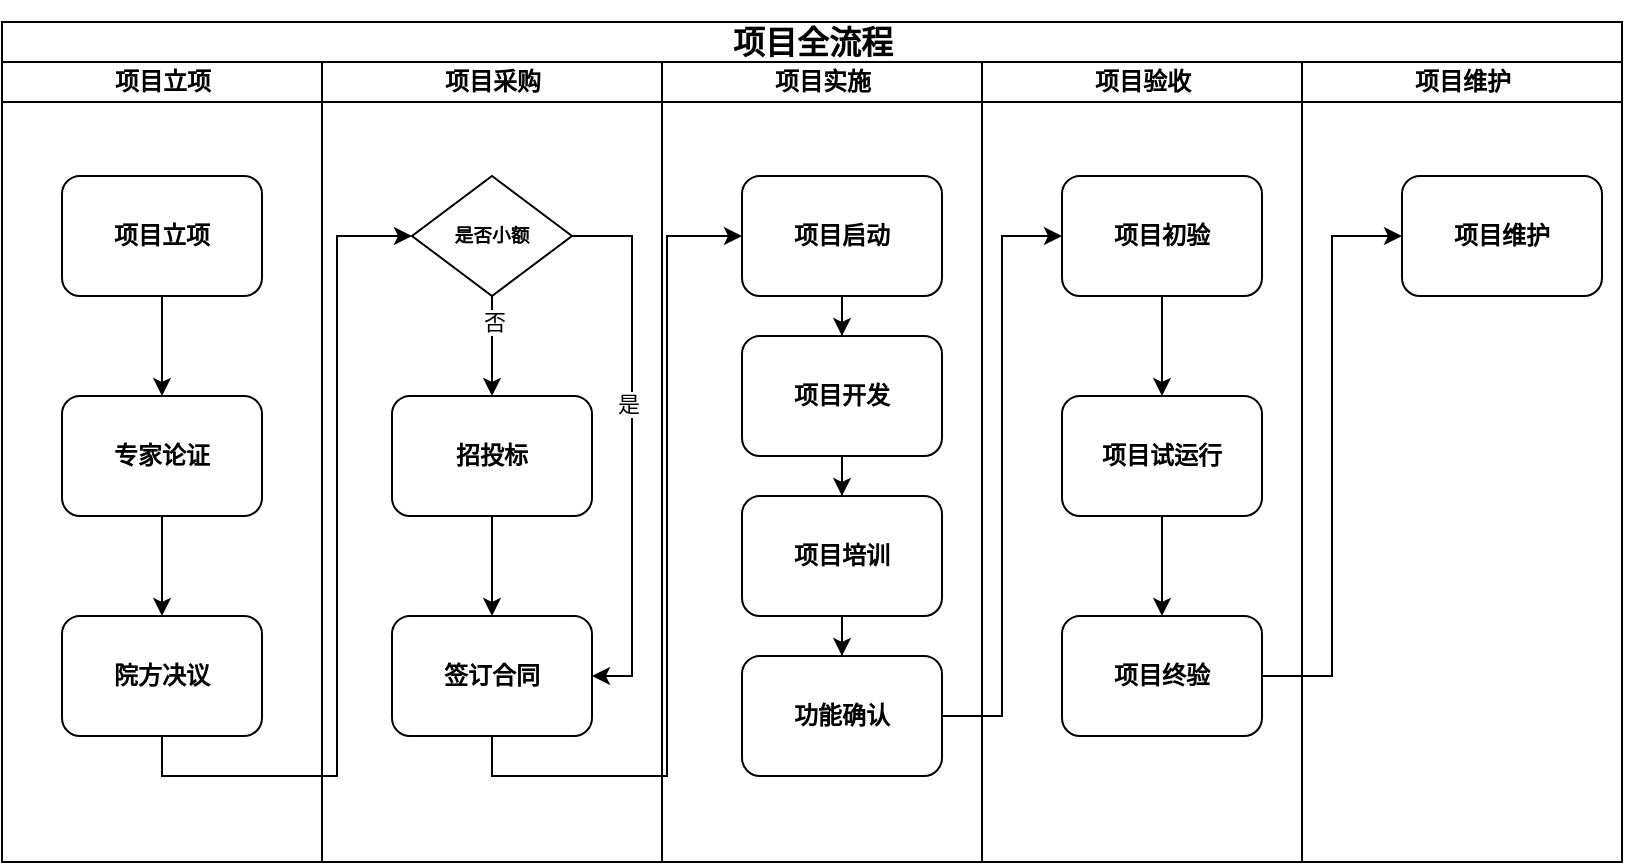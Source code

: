 <mxfile version="24.8.3">
  <diagram name="Page-1" id="74e2e168-ea6b-b213-b513-2b3c1d86103e">
    <mxGraphModel dx="1434" dy="782" grid="1" gridSize="10" guides="1" tooltips="1" connect="1" arrows="1" fold="1" page="1" pageScale="1" pageWidth="1100" pageHeight="850" background="none" math="0" shadow="0">
      <root>
        <mxCell id="0" />
        <mxCell id="1" parent="0" />
        <mxCell id="77e6c97f196da883-1" value="&lt;h1&gt;项目全流程&lt;/h1&gt;" style="swimlane;html=1;childLayout=stackLayout;startSize=20;rounded=0;shadow=0;labelBackgroundColor=none;strokeWidth=1;fontFamily=Verdana;fontSize=8;align=center;" parent="1" vertex="1">
          <mxGeometry x="145" y="200" width="810" height="420" as="geometry" />
        </mxCell>
        <mxCell id="77e6c97f196da883-2" value="项目立项" style="swimlane;html=1;startSize=20;" parent="77e6c97f196da883-1" vertex="1">
          <mxGeometry y="20" width="160" height="400" as="geometry" />
        </mxCell>
        <mxCell id="oAaizybluV2BVzx2_DZy-40" value="" style="edgeStyle=orthogonalEdgeStyle;rounded=0;orthogonalLoop=1;jettySize=auto;html=1;" edge="1" parent="77e6c97f196da883-2" source="77e6c97f196da883-11" target="oAaizybluV2BVzx2_DZy-38">
          <mxGeometry relative="1" as="geometry" />
        </mxCell>
        <mxCell id="77e6c97f196da883-11" value="&lt;h2&gt;项目立项&lt;/h2&gt;" style="rounded=1;whiteSpace=wrap;html=1;shadow=0;labelBackgroundColor=none;strokeWidth=1;fontFamily=Verdana;fontSize=8;align=center;" parent="77e6c97f196da883-2" vertex="1">
          <mxGeometry x="30" y="57" width="100" height="60" as="geometry" />
        </mxCell>
        <mxCell id="oAaizybluV2BVzx2_DZy-41" value="" style="edgeStyle=orthogonalEdgeStyle;rounded=0;orthogonalLoop=1;jettySize=auto;html=1;" edge="1" parent="77e6c97f196da883-2" source="oAaizybluV2BVzx2_DZy-38" target="oAaizybluV2BVzx2_DZy-39">
          <mxGeometry relative="1" as="geometry" />
        </mxCell>
        <mxCell id="oAaizybluV2BVzx2_DZy-38" value="&lt;h2&gt;专家论证&lt;/h2&gt;" style="rounded=1;whiteSpace=wrap;html=1;shadow=0;labelBackgroundColor=none;strokeWidth=1;fontFamily=Verdana;fontSize=8;align=center;" vertex="1" parent="77e6c97f196da883-2">
          <mxGeometry x="30" y="167" width="100" height="60" as="geometry" />
        </mxCell>
        <mxCell id="oAaizybluV2BVzx2_DZy-39" value="&lt;h2&gt;院方决议&lt;/h2&gt;" style="rounded=1;whiteSpace=wrap;html=1;shadow=0;labelBackgroundColor=none;strokeWidth=1;fontFamily=Verdana;fontSize=8;align=center;" vertex="1" parent="77e6c97f196da883-2">
          <mxGeometry x="30" y="277" width="100" height="60" as="geometry" />
        </mxCell>
        <mxCell id="77e6c97f196da883-3" value="项目采购" style="swimlane;html=1;startSize=20;" parent="77e6c97f196da883-1" vertex="1">
          <mxGeometry x="160" y="20" width="170" height="400" as="geometry" />
        </mxCell>
        <mxCell id="oAaizybluV2BVzx2_DZy-7" value="" style="edgeStyle=orthogonalEdgeStyle;rounded=0;orthogonalLoop=1;jettySize=auto;html=1;" edge="1" parent="77e6c97f196da883-3" source="77e6c97f196da883-13" target="77e6c97f196da883-12">
          <mxGeometry relative="1" as="geometry" />
        </mxCell>
        <mxCell id="oAaizybluV2BVzx2_DZy-8" value="否" style="edgeLabel;html=1;align=center;verticalAlign=middle;resizable=0;points=[];" vertex="1" connectable="0" parent="oAaizybluV2BVzx2_DZy-7">
          <mxGeometry x="-0.5" y="1" relative="1" as="geometry">
            <mxPoint as="offset" />
          </mxGeometry>
        </mxCell>
        <mxCell id="77e6c97f196da883-13" value="&lt;h3&gt;是否小额&lt;/h3&gt;" style="rhombus;whiteSpace=wrap;html=1;rounded=0;shadow=0;labelBackgroundColor=none;strokeWidth=1;fontFamily=Verdana;fontSize=8;align=center;" parent="77e6c97f196da883-3" vertex="1">
          <mxGeometry x="45" y="57" width="80" height="60" as="geometry" />
        </mxCell>
        <mxCell id="oAaizybluV2BVzx2_DZy-11" value="" style="edgeStyle=orthogonalEdgeStyle;rounded=0;orthogonalLoop=1;jettySize=auto;html=1;" edge="1" parent="77e6c97f196da883-3" source="77e6c97f196da883-12" target="77e6c97f196da883-15">
          <mxGeometry relative="1" as="geometry" />
        </mxCell>
        <mxCell id="77e6c97f196da883-12" value="&lt;h2&gt;招投标&lt;/h2&gt;" style="rounded=1;whiteSpace=wrap;html=1;shadow=0;labelBackgroundColor=none;strokeWidth=1;fontFamily=Verdana;fontSize=8;align=center;" parent="77e6c97f196da883-3" vertex="1">
          <mxGeometry x="35" y="167" width="100" height="60" as="geometry" />
        </mxCell>
        <mxCell id="77e6c97f196da883-15" value="&lt;h2&gt;签订合同&lt;/h2&gt;" style="rounded=1;whiteSpace=wrap;html=1;shadow=0;labelBackgroundColor=none;strokeWidth=1;fontFamily=Verdana;fontSize=8;align=center;" parent="77e6c97f196da883-3" vertex="1">
          <mxGeometry x="35" y="277" width="100" height="60" as="geometry" />
        </mxCell>
        <mxCell id="oAaizybluV2BVzx2_DZy-42" value="" style="edgeStyle=orthogonalEdgeStyle;rounded=0;orthogonalLoop=1;jettySize=auto;html=1;entryX=1;entryY=0.5;entryDx=0;entryDy=0;exitX=1;exitY=0.5;exitDx=0;exitDy=0;" edge="1" parent="77e6c97f196da883-3" source="77e6c97f196da883-13" target="77e6c97f196da883-15">
          <mxGeometry relative="1" as="geometry" />
        </mxCell>
        <mxCell id="oAaizybluV2BVzx2_DZy-43" value="是" style="edgeLabel;html=1;align=center;verticalAlign=middle;resizable=0;points=[];" vertex="1" connectable="0" parent="oAaizybluV2BVzx2_DZy-42">
          <mxGeometry x="-0.159" y="-2" relative="1" as="geometry">
            <mxPoint as="offset" />
          </mxGeometry>
        </mxCell>
        <mxCell id="77e6c97f196da883-4" value="项目实施" style="swimlane;html=1;startSize=20;" parent="77e6c97f196da883-1" vertex="1">
          <mxGeometry x="330" y="20" width="160" height="400" as="geometry" />
        </mxCell>
        <mxCell id="oAaizybluV2BVzx2_DZy-26" value="" style="edgeStyle=orthogonalEdgeStyle;rounded=0;orthogonalLoop=1;jettySize=auto;html=1;" edge="1" parent="77e6c97f196da883-4" source="oAaizybluV2BVzx2_DZy-21" target="oAaizybluV2BVzx2_DZy-24">
          <mxGeometry relative="1" as="geometry" />
        </mxCell>
        <mxCell id="oAaizybluV2BVzx2_DZy-21" value="&lt;h2&gt;项目启动&lt;/h2&gt;" style="rounded=1;whiteSpace=wrap;html=1;shadow=0;labelBackgroundColor=none;strokeWidth=1;fontFamily=Verdana;fontSize=8;align=center;" vertex="1" parent="77e6c97f196da883-4">
          <mxGeometry x="40" y="57" width="100" height="60" as="geometry" />
        </mxCell>
        <mxCell id="oAaizybluV2BVzx2_DZy-22" value="&lt;h2&gt;功能确认&lt;/h2&gt;" style="rounded=1;whiteSpace=wrap;html=1;shadow=0;labelBackgroundColor=none;strokeWidth=1;fontFamily=Verdana;fontSize=8;align=center;" vertex="1" parent="77e6c97f196da883-4">
          <mxGeometry x="40" y="297" width="100" height="60" as="geometry" />
        </mxCell>
        <mxCell id="oAaizybluV2BVzx2_DZy-27" value="" style="edgeStyle=orthogonalEdgeStyle;rounded=0;orthogonalLoop=1;jettySize=auto;html=1;" edge="1" parent="77e6c97f196da883-4" source="oAaizybluV2BVzx2_DZy-24" target="oAaizybluV2BVzx2_DZy-25">
          <mxGeometry relative="1" as="geometry" />
        </mxCell>
        <mxCell id="oAaizybluV2BVzx2_DZy-24" value="&lt;h2&gt;项目开发&lt;/h2&gt;" style="rounded=1;whiteSpace=wrap;html=1;shadow=0;labelBackgroundColor=none;strokeWidth=1;fontFamily=Verdana;fontSize=8;align=center;" vertex="1" parent="77e6c97f196da883-4">
          <mxGeometry x="40" y="137" width="100" height="60" as="geometry" />
        </mxCell>
        <mxCell id="oAaizybluV2BVzx2_DZy-28" value="" style="edgeStyle=orthogonalEdgeStyle;rounded=0;orthogonalLoop=1;jettySize=auto;html=1;" edge="1" parent="77e6c97f196da883-4" source="oAaizybluV2BVzx2_DZy-25" target="oAaizybluV2BVzx2_DZy-22">
          <mxGeometry relative="1" as="geometry" />
        </mxCell>
        <mxCell id="oAaizybluV2BVzx2_DZy-25" value="&lt;h2&gt;项目培训&lt;/h2&gt;" style="rounded=1;whiteSpace=wrap;html=1;shadow=0;labelBackgroundColor=none;strokeWidth=1;fontFamily=Verdana;fontSize=8;align=center;" vertex="1" parent="77e6c97f196da883-4">
          <mxGeometry x="40" y="217" width="100" height="60" as="geometry" />
        </mxCell>
        <mxCell id="77e6c97f196da883-5" value="项目验收" style="swimlane;html=1;startSize=20;" parent="77e6c97f196da883-1" vertex="1">
          <mxGeometry x="490" y="20" width="160" height="400" as="geometry" />
        </mxCell>
        <mxCell id="77e6c97f196da883-35" style="edgeStyle=orthogonalEdgeStyle;rounded=1;html=1;labelBackgroundColor=none;startArrow=none;startFill=0;startSize=5;endArrow=classicThin;endFill=1;endSize=5;jettySize=auto;orthogonalLoop=1;strokeWidth=1;fontFamily=Verdana;fontSize=8" parent="77e6c97f196da883-5" target="77e6c97f196da883-17" edge="1">
          <mxGeometry relative="1" as="geometry">
            <mxPoint x="80" y="380" as="sourcePoint" />
          </mxGeometry>
        </mxCell>
        <mxCell id="oAaizybluV2BVzx2_DZy-30" value="" style="edgeStyle=orthogonalEdgeStyle;rounded=0;orthogonalLoop=1;jettySize=auto;html=1;" edge="1" parent="77e6c97f196da883-5" source="oAaizybluV2BVzx2_DZy-31" target="oAaizybluV2BVzx2_DZy-34">
          <mxGeometry relative="1" as="geometry" />
        </mxCell>
        <mxCell id="oAaizybluV2BVzx2_DZy-31" value="&lt;h2&gt;项目初验&lt;/h2&gt;" style="rounded=1;whiteSpace=wrap;html=1;shadow=0;labelBackgroundColor=none;strokeWidth=1;fontFamily=Verdana;fontSize=8;align=center;" vertex="1" parent="77e6c97f196da883-5">
          <mxGeometry x="40" y="57" width="100" height="60" as="geometry" />
        </mxCell>
        <mxCell id="oAaizybluV2BVzx2_DZy-33" value="" style="edgeStyle=orthogonalEdgeStyle;rounded=0;orthogonalLoop=1;jettySize=auto;html=1;" edge="1" parent="77e6c97f196da883-5" source="oAaizybluV2BVzx2_DZy-34" target="oAaizybluV2BVzx2_DZy-36">
          <mxGeometry relative="1" as="geometry" />
        </mxCell>
        <mxCell id="oAaizybluV2BVzx2_DZy-34" value="&lt;h2&gt;项目试运行&lt;/h2&gt;" style="rounded=1;whiteSpace=wrap;html=1;shadow=0;labelBackgroundColor=none;strokeWidth=1;fontFamily=Verdana;fontSize=8;align=center;" vertex="1" parent="77e6c97f196da883-5">
          <mxGeometry x="40" y="167" width="100" height="60" as="geometry" />
        </mxCell>
        <mxCell id="oAaizybluV2BVzx2_DZy-36" value="&lt;h2&gt;项目终验&lt;/h2&gt;" style="rounded=1;whiteSpace=wrap;html=1;shadow=0;labelBackgroundColor=none;strokeWidth=1;fontFamily=Verdana;fontSize=8;align=center;" vertex="1" parent="77e6c97f196da883-5">
          <mxGeometry x="40" y="277" width="100" height="60" as="geometry" />
        </mxCell>
        <mxCell id="77e6c97f196da883-6" value="项目维护" style="swimlane;html=1;startSize=20;" parent="77e6c97f196da883-1" vertex="1">
          <mxGeometry x="650" y="20" width="160" height="400" as="geometry" />
        </mxCell>
        <mxCell id="77e6c97f196da883-37" style="edgeStyle=orthogonalEdgeStyle;rounded=1;html=1;labelBackgroundColor=none;startArrow=none;startFill=0;startSize=5;endArrow=classicThin;endFill=1;endSize=5;jettySize=auto;orthogonalLoop=1;strokeWidth=1;fontFamily=Verdana;fontSize=8" parent="77e6c97f196da883-6" target="77e6c97f196da883-21" edge="1">
          <mxGeometry relative="1" as="geometry">
            <mxPoint x="80" y="460" as="sourcePoint" />
          </mxGeometry>
        </mxCell>
        <mxCell id="oAaizybluV2BVzx2_DZy-44" value="&lt;h2&gt;项目维护&lt;/h2&gt;" style="rounded=1;whiteSpace=wrap;html=1;shadow=0;labelBackgroundColor=none;strokeWidth=1;fontFamily=Verdana;fontSize=8;align=center;" vertex="1" parent="77e6c97f196da883-6">
          <mxGeometry x="50" y="57" width="100" height="60" as="geometry" />
        </mxCell>
        <mxCell id="oAaizybluV2BVzx2_DZy-3" value="" style="edgeStyle=orthogonalEdgeStyle;rounded=0;orthogonalLoop=1;jettySize=auto;html=1;entryX=0;entryY=0.5;entryDx=0;entryDy=0;exitX=0.5;exitY=1;exitDx=0;exitDy=0;" edge="1" parent="77e6c97f196da883-1" source="oAaizybluV2BVzx2_DZy-39" target="77e6c97f196da883-13">
          <mxGeometry relative="1" as="geometry" />
        </mxCell>
        <mxCell id="oAaizybluV2BVzx2_DZy-29" value="" style="edgeStyle=orthogonalEdgeStyle;rounded=0;orthogonalLoop=1;jettySize=auto;html=1;entryX=0;entryY=0.5;entryDx=0;entryDy=0;exitX=0.5;exitY=1;exitDx=0;exitDy=0;" edge="1" parent="77e6c97f196da883-1" source="77e6c97f196da883-15" target="oAaizybluV2BVzx2_DZy-21">
          <mxGeometry relative="1" as="geometry" />
        </mxCell>
        <mxCell id="oAaizybluV2BVzx2_DZy-37" value="" style="edgeStyle=orthogonalEdgeStyle;rounded=0;orthogonalLoop=1;jettySize=auto;html=1;entryX=0;entryY=0.5;entryDx=0;entryDy=0;" edge="1" parent="77e6c97f196da883-1" source="oAaizybluV2BVzx2_DZy-22" target="oAaizybluV2BVzx2_DZy-31">
          <mxGeometry relative="1" as="geometry" />
        </mxCell>
        <mxCell id="oAaizybluV2BVzx2_DZy-47" value="" style="edgeStyle=orthogonalEdgeStyle;rounded=0;orthogonalLoop=1;jettySize=auto;html=1;entryX=0;entryY=0.5;entryDx=0;entryDy=0;" edge="1" parent="77e6c97f196da883-1" source="oAaizybluV2BVzx2_DZy-36" target="oAaizybluV2BVzx2_DZy-44">
          <mxGeometry relative="1" as="geometry">
            <mxPoint x="700" y="307" as="targetPoint" />
          </mxGeometry>
        </mxCell>
      </root>
    </mxGraphModel>
  </diagram>
</mxfile>
